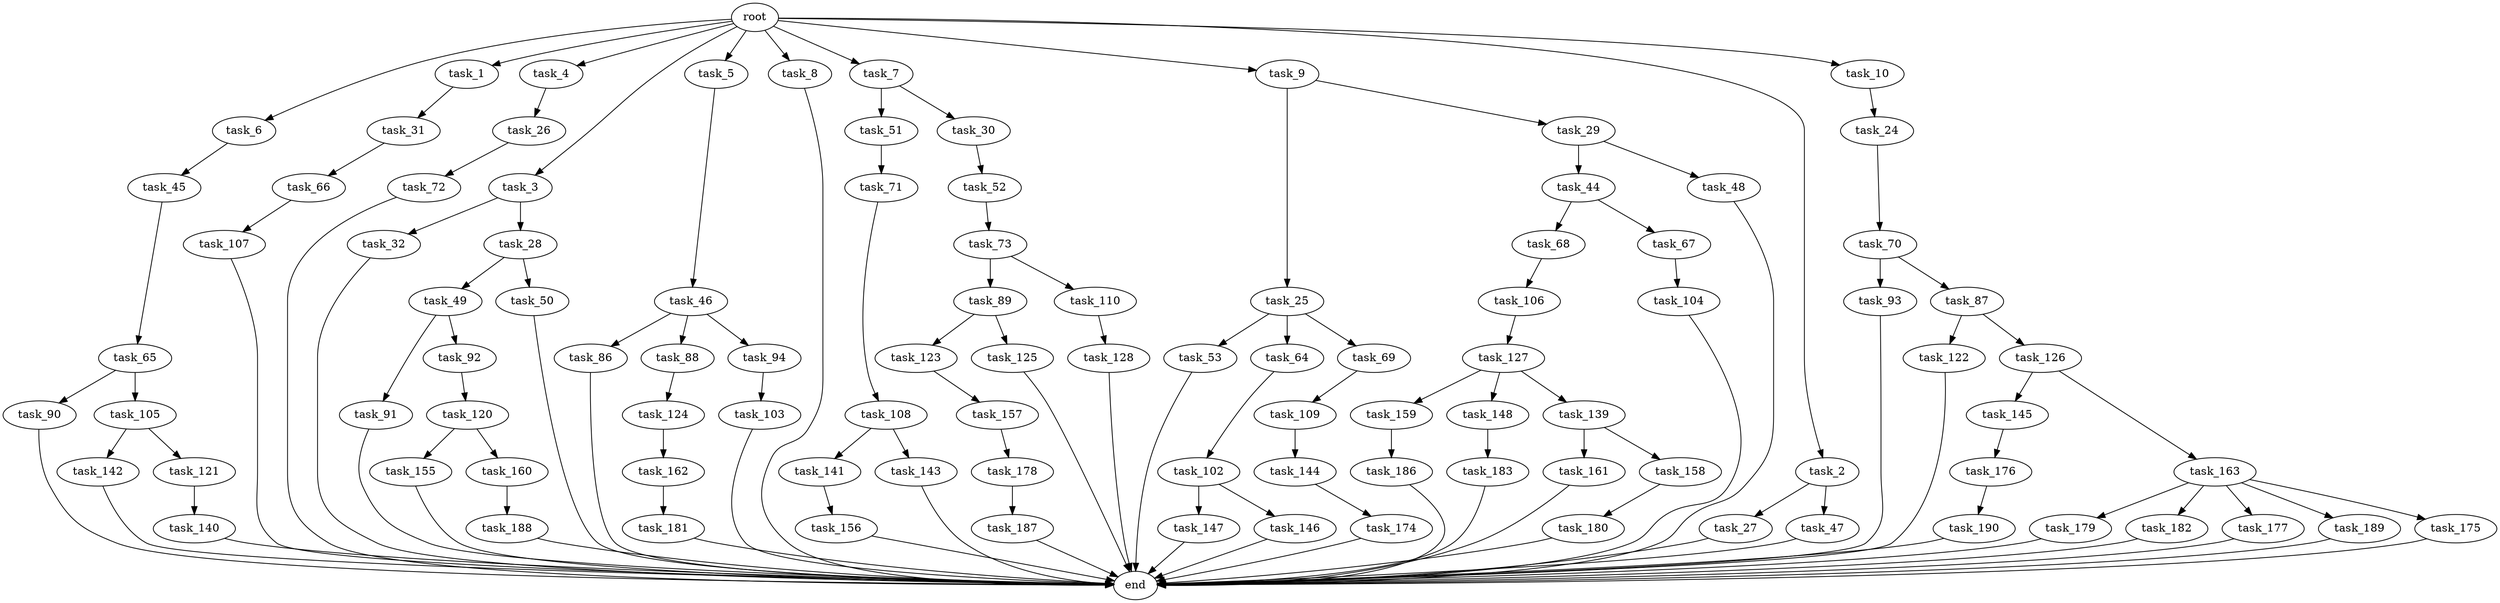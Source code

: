 digraph G {
  task_6 [size="1.024000"];
  task_91 [size="549755813.888000"];
  task_45 [size="309237645.312000"];
  task_187 [size="549755813.888000"];
  task_123 [size="858993459.200000"];
  task_107 [size="137438953.472000"];
  task_66 [size="214748364.800000"];
  task_1 [size="1.024000"];
  task_159 [size="34359738.368000"];
  task_68 [size="77309411.328000"];
  task_190 [size="309237645.312000"];
  task_65 [size="420906795.008000"];
  task_72 [size="858993459.200000"];
  root [size="0.000000"];
  task_178 [size="695784701.952000"];
  task_176 [size="214748364.800000"];
  task_179 [size="695784701.952000"];
  task_144 [size="137438953.472000"];
  task_148 [size="34359738.368000"];
  task_4 [size="1.024000"];
  task_3 [size="1.024000"];
  task_5 [size="1.024000"];
  task_147 [size="137438953.472000"];
  task_93 [size="695784701.952000"];
  task_183 [size="420906795.008000"];
  task_182 [size="695784701.952000"];
  task_8 [size="1.024000"];
  task_120 [size="214748364.800000"];
  task_27 [size="695784701.952000"];
  task_109 [size="137438953.472000"];
  task_177 [size="695784701.952000"];
  task_86 [size="34359738.368000"];
  task_32 [size="309237645.312000"];
  task_24 [size="549755813.888000"];
  task_161 [size="549755813.888000"];
  task_49 [size="214748364.800000"];
  task_145 [size="695784701.952000"];
  task_128 [size="309237645.312000"];
  task_44 [size="137438953.472000"];
  task_92 [size="549755813.888000"];
  task_88 [size="34359738.368000"];
  task_7 [size="1.024000"];
  task_189 [size="695784701.952000"];
  task_188 [size="695784701.952000"];
  task_53 [size="549755813.888000"];
  task_25 [size="77309411.328000"];
  task_155 [size="695784701.952000"];
  task_51 [size="309237645.312000"];
  task_31 [size="420906795.008000"];
  task_186 [size="34359738.368000"];
  task_94 [size="34359738.368000"];
  task_28 [size="309237645.312000"];
  task_142 [size="695784701.952000"];
  task_9 [size="1.024000"];
  task_180 [size="77309411.328000"];
  task_121 [size="695784701.952000"];
  task_175 [size="695784701.952000"];
  task_141 [size="214748364.800000"];
  task_90 [size="77309411.328000"];
  task_162 [size="309237645.312000"];
  task_26 [size="309237645.312000"];
  task_143 [size="214748364.800000"];
  task_2 [size="1.024000"];
  task_106 [size="549755813.888000"];
  task_105 [size="77309411.328000"];
  task_52 [size="34359738.368000"];
  task_87 [size="695784701.952000"];
  task_50 [size="214748364.800000"];
  task_122 [size="549755813.888000"];
  task_104 [size="549755813.888000"];
  task_158 [size="549755813.888000"];
  task_160 [size="695784701.952000"];
  task_174 [size="137438953.472000"];
  task_103 [size="858993459.200000"];
  task_127 [size="34359738.368000"];
  task_70 [size="309237645.312000"];
  task_30 [size="309237645.312000"];
  task_156 [size="549755813.888000"];
  task_67 [size="77309411.328000"];
  task_48 [size="137438953.472000"];
  task_10 [size="1.024000"];
  task_73 [size="695784701.952000"];
  task_140 [size="858993459.200000"];
  task_64 [size="549755813.888000"];
  task_163 [size="695784701.952000"];
  task_29 [size="77309411.328000"];
  task_102 [size="420906795.008000"];
  task_181 [size="309237645.312000"];
  task_139 [size="34359738.368000"];
  task_47 [size="695784701.952000"];
  task_69 [size="549755813.888000"];
  task_126 [size="549755813.888000"];
  task_108 [size="137438953.472000"];
  end [size="0.000000"];
  task_71 [size="420906795.008000"];
  task_89 [size="858993459.200000"];
  task_46 [size="420906795.008000"];
  task_146 [size="137438953.472000"];
  task_110 [size="858993459.200000"];
  task_124 [size="549755813.888000"];
  task_125 [size="858993459.200000"];
  task_157 [size="34359738.368000"];

  task_6 -> task_45 [size="301989888.000000"];
  task_91 -> end [size="1.000000"];
  task_45 -> task_65 [size="411041792.000000"];
  task_187 -> end [size="1.000000"];
  task_123 -> task_157 [size="33554432.000000"];
  task_107 -> end [size="1.000000"];
  task_66 -> task_107 [size="134217728.000000"];
  task_1 -> task_31 [size="411041792.000000"];
  task_159 -> task_186 [size="33554432.000000"];
  task_68 -> task_106 [size="536870912.000000"];
  task_190 -> end [size="1.000000"];
  task_65 -> task_105 [size="75497472.000000"];
  task_65 -> task_90 [size="75497472.000000"];
  task_72 -> end [size="1.000000"];
  root -> task_2 [size="1.000000"];
  root -> task_6 [size="1.000000"];
  root -> task_7 [size="1.000000"];
  root -> task_4 [size="1.000000"];
  root -> task_3 [size="1.000000"];
  root -> task_5 [size="1.000000"];
  root -> task_1 [size="1.000000"];
  root -> task_8 [size="1.000000"];
  root -> task_9 [size="1.000000"];
  root -> task_10 [size="1.000000"];
  task_178 -> task_187 [size="536870912.000000"];
  task_176 -> task_190 [size="301989888.000000"];
  task_179 -> end [size="1.000000"];
  task_144 -> task_174 [size="134217728.000000"];
  task_148 -> task_183 [size="411041792.000000"];
  task_4 -> task_26 [size="301989888.000000"];
  task_3 -> task_32 [size="301989888.000000"];
  task_3 -> task_28 [size="301989888.000000"];
  task_5 -> task_46 [size="411041792.000000"];
  task_147 -> end [size="1.000000"];
  task_93 -> end [size="1.000000"];
  task_183 -> end [size="1.000000"];
  task_182 -> end [size="1.000000"];
  task_8 -> end [size="1.000000"];
  task_120 -> task_155 [size="679477248.000000"];
  task_120 -> task_160 [size="679477248.000000"];
  task_27 -> end [size="1.000000"];
  task_109 -> task_144 [size="134217728.000000"];
  task_177 -> end [size="1.000000"];
  task_86 -> end [size="1.000000"];
  task_32 -> end [size="1.000000"];
  task_24 -> task_70 [size="301989888.000000"];
  task_161 -> end [size="1.000000"];
  task_49 -> task_92 [size="536870912.000000"];
  task_49 -> task_91 [size="536870912.000000"];
  task_145 -> task_176 [size="209715200.000000"];
  task_128 -> end [size="1.000000"];
  task_44 -> task_67 [size="75497472.000000"];
  task_44 -> task_68 [size="75497472.000000"];
  task_92 -> task_120 [size="209715200.000000"];
  task_88 -> task_124 [size="536870912.000000"];
  task_7 -> task_30 [size="301989888.000000"];
  task_7 -> task_51 [size="301989888.000000"];
  task_189 -> end [size="1.000000"];
  task_188 -> end [size="1.000000"];
  task_53 -> end [size="1.000000"];
  task_25 -> task_53 [size="536870912.000000"];
  task_25 -> task_64 [size="536870912.000000"];
  task_25 -> task_69 [size="536870912.000000"];
  task_155 -> end [size="1.000000"];
  task_51 -> task_71 [size="411041792.000000"];
  task_31 -> task_66 [size="209715200.000000"];
  task_186 -> end [size="1.000000"];
  task_94 -> task_103 [size="838860800.000000"];
  task_28 -> task_50 [size="209715200.000000"];
  task_28 -> task_49 [size="209715200.000000"];
  task_142 -> end [size="1.000000"];
  task_9 -> task_29 [size="75497472.000000"];
  task_9 -> task_25 [size="75497472.000000"];
  task_180 -> end [size="1.000000"];
  task_121 -> task_140 [size="838860800.000000"];
  task_175 -> end [size="1.000000"];
  task_141 -> task_156 [size="536870912.000000"];
  task_90 -> end [size="1.000000"];
  task_162 -> task_181 [size="301989888.000000"];
  task_26 -> task_72 [size="838860800.000000"];
  task_143 -> end [size="1.000000"];
  task_2 -> task_27 [size="679477248.000000"];
  task_2 -> task_47 [size="679477248.000000"];
  task_106 -> task_127 [size="33554432.000000"];
  task_105 -> task_142 [size="679477248.000000"];
  task_105 -> task_121 [size="679477248.000000"];
  task_52 -> task_73 [size="679477248.000000"];
  task_87 -> task_122 [size="536870912.000000"];
  task_87 -> task_126 [size="536870912.000000"];
  task_50 -> end [size="1.000000"];
  task_122 -> end [size="1.000000"];
  task_104 -> end [size="1.000000"];
  task_158 -> task_180 [size="75497472.000000"];
  task_160 -> task_188 [size="679477248.000000"];
  task_174 -> end [size="1.000000"];
  task_103 -> end [size="1.000000"];
  task_127 -> task_148 [size="33554432.000000"];
  task_127 -> task_139 [size="33554432.000000"];
  task_127 -> task_159 [size="33554432.000000"];
  task_70 -> task_87 [size="679477248.000000"];
  task_70 -> task_93 [size="679477248.000000"];
  task_30 -> task_52 [size="33554432.000000"];
  task_156 -> end [size="1.000000"];
  task_67 -> task_104 [size="536870912.000000"];
  task_48 -> end [size="1.000000"];
  task_10 -> task_24 [size="536870912.000000"];
  task_73 -> task_110 [size="838860800.000000"];
  task_73 -> task_89 [size="838860800.000000"];
  task_140 -> end [size="1.000000"];
  task_64 -> task_102 [size="411041792.000000"];
  task_163 -> task_182 [size="679477248.000000"];
  task_163 -> task_177 [size="679477248.000000"];
  task_163 -> task_175 [size="679477248.000000"];
  task_163 -> task_189 [size="679477248.000000"];
  task_163 -> task_179 [size="679477248.000000"];
  task_29 -> task_48 [size="134217728.000000"];
  task_29 -> task_44 [size="134217728.000000"];
  task_102 -> task_147 [size="134217728.000000"];
  task_102 -> task_146 [size="134217728.000000"];
  task_181 -> end [size="1.000000"];
  task_139 -> task_158 [size="536870912.000000"];
  task_139 -> task_161 [size="536870912.000000"];
  task_47 -> end [size="1.000000"];
  task_69 -> task_109 [size="134217728.000000"];
  task_126 -> task_163 [size="679477248.000000"];
  task_126 -> task_145 [size="679477248.000000"];
  task_108 -> task_143 [size="209715200.000000"];
  task_108 -> task_141 [size="209715200.000000"];
  task_71 -> task_108 [size="134217728.000000"];
  task_89 -> task_125 [size="838860800.000000"];
  task_89 -> task_123 [size="838860800.000000"];
  task_46 -> task_86 [size="33554432.000000"];
  task_46 -> task_88 [size="33554432.000000"];
  task_46 -> task_94 [size="33554432.000000"];
  task_146 -> end [size="1.000000"];
  task_110 -> task_128 [size="301989888.000000"];
  task_124 -> task_162 [size="301989888.000000"];
  task_125 -> end [size="1.000000"];
  task_157 -> task_178 [size="679477248.000000"];
}
